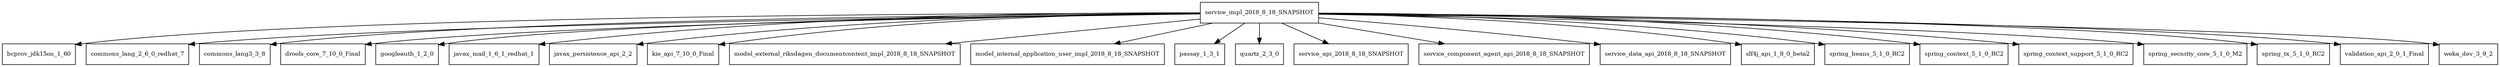digraph service_impl_2018_8_18_SNAPSHOT_dependencies {
  node [shape = box, fontsize=10.0];
  service_impl_2018_8_18_SNAPSHOT -> bcprov_jdk15on_1_60;
  service_impl_2018_8_18_SNAPSHOT -> commons_lang_2_6_0_redhat_7;
  service_impl_2018_8_18_SNAPSHOT -> commons_lang3_3_8;
  service_impl_2018_8_18_SNAPSHOT -> drools_core_7_10_0_Final;
  service_impl_2018_8_18_SNAPSHOT -> googleauth_1_2_0;
  service_impl_2018_8_18_SNAPSHOT -> javax_mail_1_6_1_redhat_1;
  service_impl_2018_8_18_SNAPSHOT -> javax_persistence_api_2_2;
  service_impl_2018_8_18_SNAPSHOT -> kie_api_7_10_0_Final;
  service_impl_2018_8_18_SNAPSHOT -> model_external_riksdagen_documentcontent_impl_2018_8_18_SNAPSHOT;
  service_impl_2018_8_18_SNAPSHOT -> model_internal_application_user_impl_2018_8_18_SNAPSHOT;
  service_impl_2018_8_18_SNAPSHOT -> passay_1_3_1;
  service_impl_2018_8_18_SNAPSHOT -> quartz_2_3_0;
  service_impl_2018_8_18_SNAPSHOT -> service_api_2018_8_18_SNAPSHOT;
  service_impl_2018_8_18_SNAPSHOT -> service_component_agent_api_2018_8_18_SNAPSHOT;
  service_impl_2018_8_18_SNAPSHOT -> service_data_api_2018_8_18_SNAPSHOT;
  service_impl_2018_8_18_SNAPSHOT -> slf4j_api_1_8_0_beta2;
  service_impl_2018_8_18_SNAPSHOT -> spring_beans_5_1_0_RC2;
  service_impl_2018_8_18_SNAPSHOT -> spring_context_5_1_0_RC2;
  service_impl_2018_8_18_SNAPSHOT -> spring_context_support_5_1_0_RC2;
  service_impl_2018_8_18_SNAPSHOT -> spring_security_core_5_1_0_M2;
  service_impl_2018_8_18_SNAPSHOT -> spring_tx_5_1_0_RC2;
  service_impl_2018_8_18_SNAPSHOT -> validation_api_2_0_1_Final;
  service_impl_2018_8_18_SNAPSHOT -> weka_dev_3_9_2;
}
